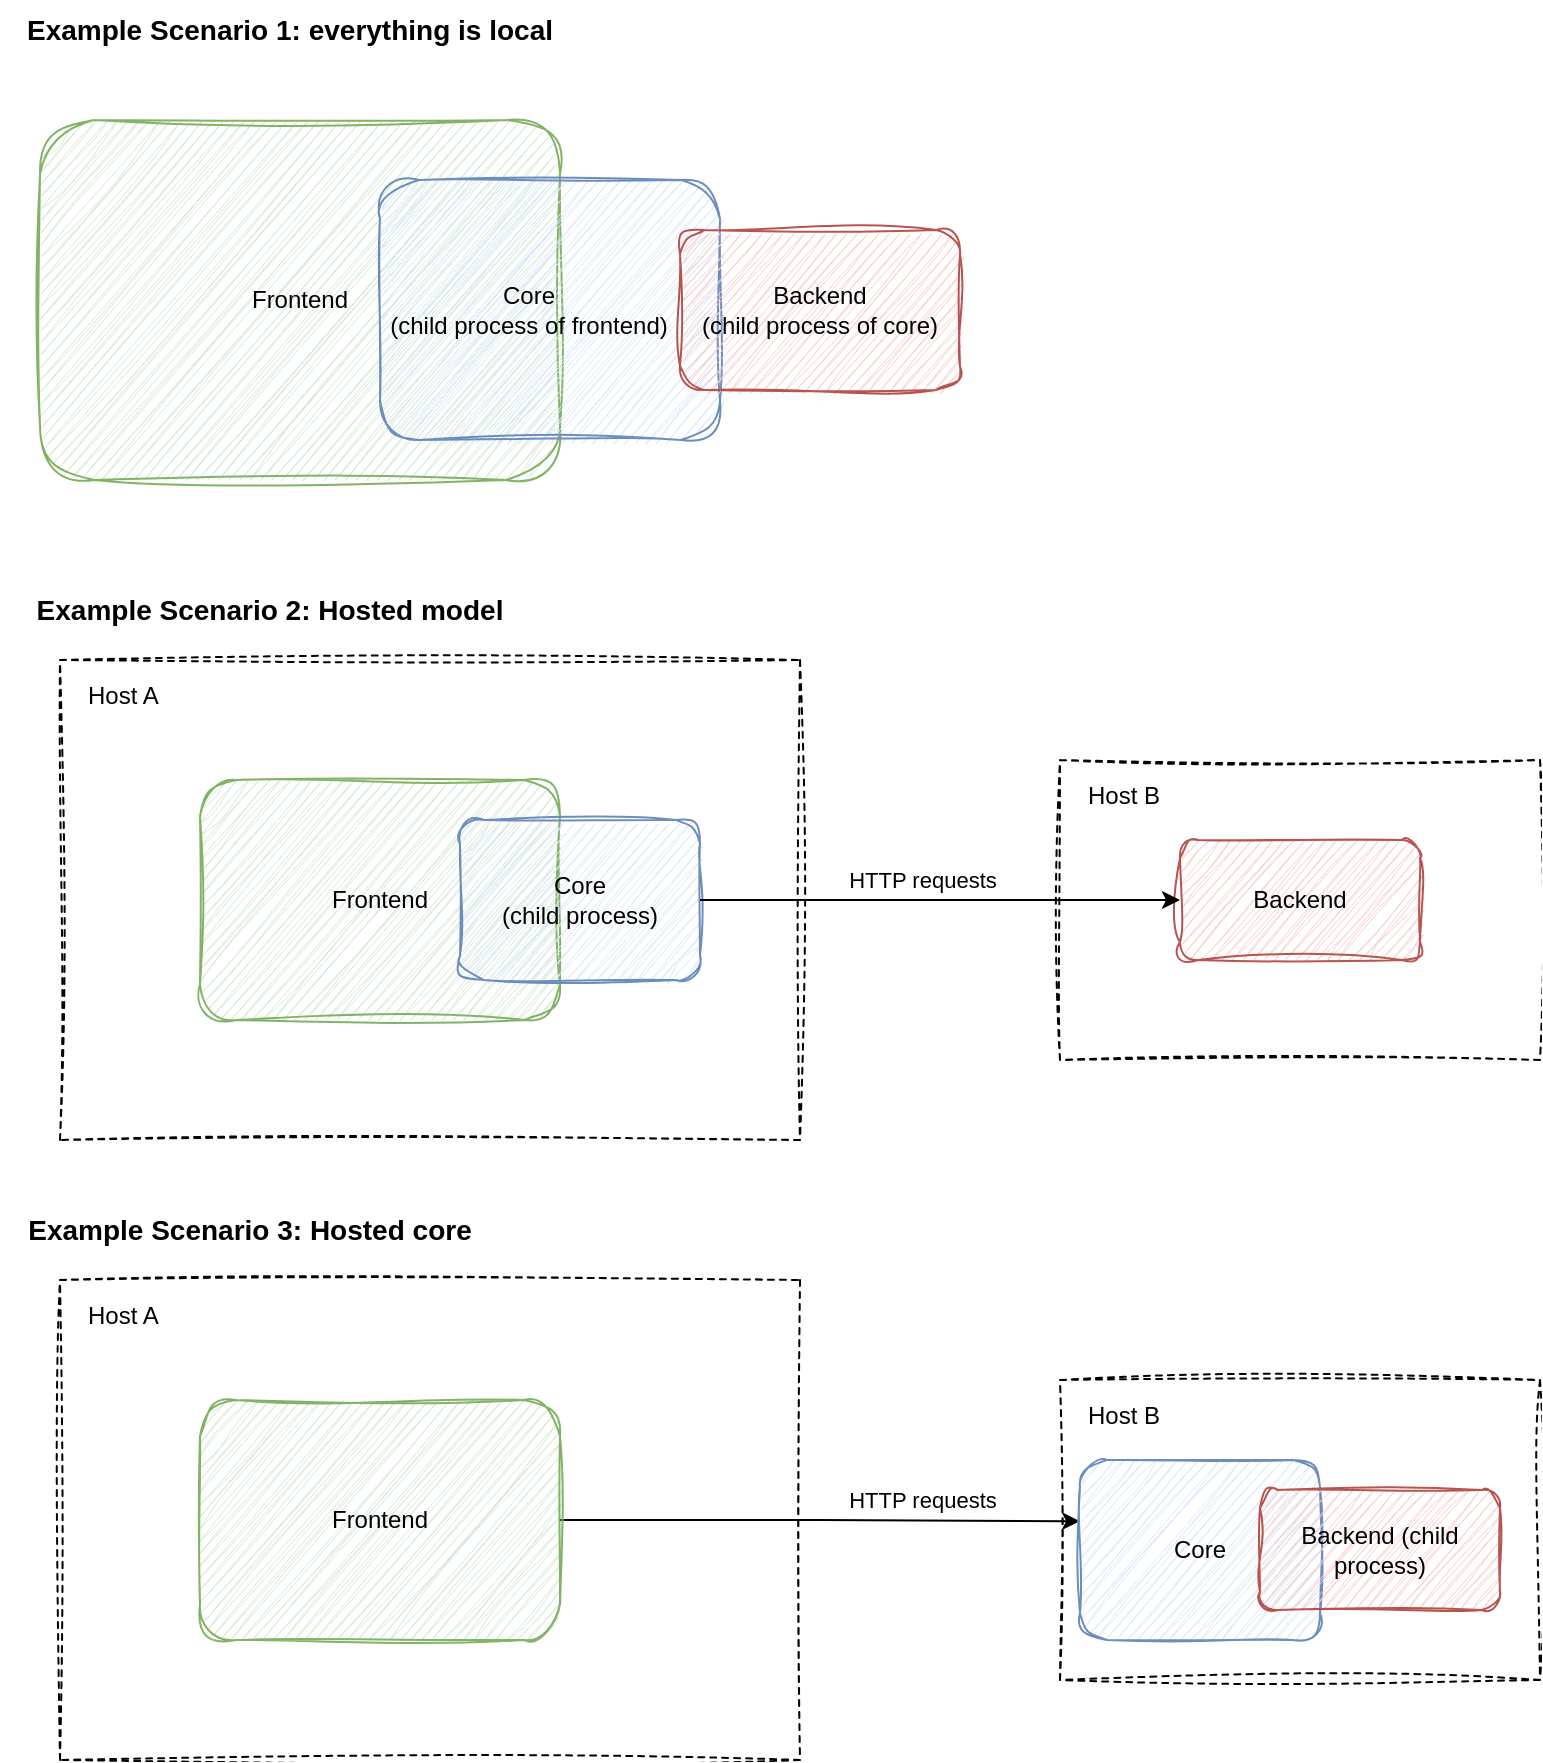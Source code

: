 <mxfile version="21.6.6" type="device">
  <diagram name="Page-1" id="bipxCEk_f9HK_45ztCmv">
    <mxGraphModel dx="798" dy="509" grid="1" gridSize="10" guides="1" tooltips="1" connect="1" arrows="1" fold="1" page="1" pageScale="1" pageWidth="850" pageHeight="1100" math="0" shadow="0">
      <root>
        <mxCell id="0" />
        <mxCell id="1" parent="0" />
        <mxCell id="SAEZ2GQI6dvZRwwL3VwZ-1" value="Frontend" style="rounded=1;whiteSpace=wrap;html=1;fillColor=#d5e8d4;strokeColor=#82b366;sketch=1;curveFitting=1;jiggle=2;" vertex="1" parent="1">
          <mxGeometry x="20" y="90" width="260" height="180" as="geometry" />
        </mxCell>
        <mxCell id="SAEZ2GQI6dvZRwwL3VwZ-2" value="Core&lt;br&gt;(child process of frontend)" style="rounded=1;whiteSpace=wrap;html=1;fillColor=#dae8fc;strokeColor=#6c8ebf;sketch=1;curveFitting=1;jiggle=2;spacingRight=21;" vertex="1" parent="1">
          <mxGeometry x="190" y="120" width="170" height="130" as="geometry" />
        </mxCell>
        <mxCell id="SAEZ2GQI6dvZRwwL3VwZ-4" value="Backend&lt;br&gt;(child process of core)" style="rounded=1;whiteSpace=wrap;html=1;fillColor=#f8cecc;strokeColor=#b85450;sketch=1;curveFitting=1;jiggle=2;shadow=0;glass=0;" vertex="1" parent="1">
          <mxGeometry x="340" y="145" width="140" height="80" as="geometry" />
        </mxCell>
        <mxCell id="SAEZ2GQI6dvZRwwL3VwZ-12" value="Example Scenario 1: everything is local" style="text;html=1;strokeColor=none;fillColor=none;align=center;verticalAlign=middle;whiteSpace=wrap;rounded=0;fontStyle=1;fontSize=14;" vertex="1" parent="1">
          <mxGeometry y="30" width="290" height="30" as="geometry" />
        </mxCell>
        <mxCell id="SAEZ2GQI6dvZRwwL3VwZ-13" value="Host B" style="rounded=0;whiteSpace=wrap;html=1;dashed=1;align=left;verticalAlign=top;spacingTop=4;spacingLeft=12;sketch=1;curveFitting=1;jiggle=2;" vertex="1" parent="1">
          <mxGeometry x="530" y="410" width="240" height="150" as="geometry" />
        </mxCell>
        <mxCell id="SAEZ2GQI6dvZRwwL3VwZ-14" value="Host A" style="rounded=0;whiteSpace=wrap;html=1;dashed=1;align=left;verticalAlign=top;spacingTop=4;spacingLeft=12;sketch=1;curveFitting=1;jiggle=2;" vertex="1" parent="1">
          <mxGeometry x="30" y="360" width="370" height="240" as="geometry" />
        </mxCell>
        <mxCell id="SAEZ2GQI6dvZRwwL3VwZ-15" value="Frontend" style="rounded=1;whiteSpace=wrap;html=1;fillColor=#d5e8d4;strokeColor=#82b366;sketch=1;curveFitting=1;jiggle=2;" vertex="1" parent="1">
          <mxGeometry x="100" y="420" width="180" height="120" as="geometry" />
        </mxCell>
        <mxCell id="SAEZ2GQI6dvZRwwL3VwZ-16" value="Core&lt;br&gt;(child process)" style="rounded=1;whiteSpace=wrap;html=1;fillColor=#dae8fc;strokeColor=#6c8ebf;sketch=1;curveFitting=1;jiggle=2;" vertex="1" parent="1">
          <mxGeometry x="230" y="440" width="120" height="80" as="geometry" />
        </mxCell>
        <mxCell id="SAEZ2GQI6dvZRwwL3VwZ-17" value="Backend" style="rounded=1;whiteSpace=wrap;html=1;fillColor=#f8cecc;strokeColor=#b85450;sketch=1;curveFitting=1;jiggle=2;" vertex="1" parent="1">
          <mxGeometry x="590" y="450" width="120" height="60" as="geometry" />
        </mxCell>
        <mxCell id="SAEZ2GQI6dvZRwwL3VwZ-18" value="" style="endArrow=classic;html=1;rounded=0;entryX=0;entryY=0.5;entryDx=0;entryDy=0;exitX=1;exitY=0.5;exitDx=0;exitDy=0;" edge="1" parent="1" source="SAEZ2GQI6dvZRwwL3VwZ-16" target="SAEZ2GQI6dvZRwwL3VwZ-17">
          <mxGeometry width="50" height="50" relative="1" as="geometry">
            <mxPoint x="460" y="540" as="sourcePoint" />
            <mxPoint x="510" y="490" as="targetPoint" />
          </mxGeometry>
        </mxCell>
        <mxCell id="SAEZ2GQI6dvZRwwL3VwZ-27" value="HTTP requests" style="edgeLabel;html=1;align=center;verticalAlign=middle;resizable=0;points=[];" vertex="1" connectable="0" parent="SAEZ2GQI6dvZRwwL3VwZ-18">
          <mxGeometry x="-0.076" y="2" relative="1" as="geometry">
            <mxPoint y="-8" as="offset" />
          </mxGeometry>
        </mxCell>
        <mxCell id="SAEZ2GQI6dvZRwwL3VwZ-19" value="Example Scenario 2: Hosted model" style="text;html=1;strokeColor=none;fillColor=none;align=center;verticalAlign=middle;whiteSpace=wrap;rounded=0;fontStyle=1;fontSize=14;" vertex="1" parent="1">
          <mxGeometry x="10" y="320" width="250" height="30" as="geometry" />
        </mxCell>
        <mxCell id="SAEZ2GQI6dvZRwwL3VwZ-20" value="Host B" style="rounded=0;whiteSpace=wrap;html=1;dashed=1;align=left;verticalAlign=top;spacingTop=4;spacingLeft=12;sketch=1;curveFitting=1;jiggle=2;" vertex="1" parent="1">
          <mxGeometry x="530" y="720" width="240" height="150" as="geometry" />
        </mxCell>
        <mxCell id="SAEZ2GQI6dvZRwwL3VwZ-21" value="Host A" style="rounded=0;whiteSpace=wrap;html=1;dashed=1;align=left;verticalAlign=top;spacingTop=4;spacingLeft=12;sketch=1;curveFitting=1;jiggle=2;" vertex="1" parent="1">
          <mxGeometry x="30" y="670" width="370" height="240" as="geometry" />
        </mxCell>
        <mxCell id="SAEZ2GQI6dvZRwwL3VwZ-28" style="edgeStyle=orthogonalEdgeStyle;rounded=0;orthogonalLoop=1;jettySize=auto;html=1;exitX=1;exitY=0.5;exitDx=0;exitDy=0;entryX=0;entryY=0.34;entryDx=0;entryDy=0;entryPerimeter=0;" edge="1" parent="1" source="SAEZ2GQI6dvZRwwL3VwZ-22" target="SAEZ2GQI6dvZRwwL3VwZ-23">
          <mxGeometry relative="1" as="geometry" />
        </mxCell>
        <mxCell id="SAEZ2GQI6dvZRwwL3VwZ-29" value="HTTP requests" style="edgeLabel;html=1;align=center;verticalAlign=middle;resizable=0;points=[];" vertex="1" connectable="0" parent="SAEZ2GQI6dvZRwwL3VwZ-28">
          <mxGeometry x="0.293" y="-1" relative="1" as="geometry">
            <mxPoint x="13" y="-12" as="offset" />
          </mxGeometry>
        </mxCell>
        <mxCell id="SAEZ2GQI6dvZRwwL3VwZ-22" value="Frontend" style="rounded=1;whiteSpace=wrap;html=1;fillColor=#d5e8d4;strokeColor=#82b366;sketch=1;curveFitting=1;jiggle=2;" vertex="1" parent="1">
          <mxGeometry x="100" y="730" width="180" height="120" as="geometry" />
        </mxCell>
        <mxCell id="SAEZ2GQI6dvZRwwL3VwZ-23" value="Core" style="rounded=1;whiteSpace=wrap;html=1;fillColor=#dae8fc;strokeColor=#6c8ebf;sketch=1;curveFitting=1;jiggle=2;" vertex="1" parent="1">
          <mxGeometry x="540" y="760" width="120" height="90" as="geometry" />
        </mxCell>
        <mxCell id="SAEZ2GQI6dvZRwwL3VwZ-24" value="Backend (child process)" style="rounded=1;whiteSpace=wrap;html=1;fillColor=#f8cecc;strokeColor=#b85450;sketch=1;curveFitting=1;jiggle=2;" vertex="1" parent="1">
          <mxGeometry x="630" y="775" width="120" height="60" as="geometry" />
        </mxCell>
        <mxCell id="SAEZ2GQI6dvZRwwL3VwZ-26" value="Example Scenario 3: Hosted core" style="text;html=1;strokeColor=none;fillColor=none;align=center;verticalAlign=middle;whiteSpace=wrap;rounded=0;fontStyle=1;fontSize=14;" vertex="1" parent="1">
          <mxGeometry y="630" width="250" height="30" as="geometry" />
        </mxCell>
      </root>
    </mxGraphModel>
  </diagram>
</mxfile>
